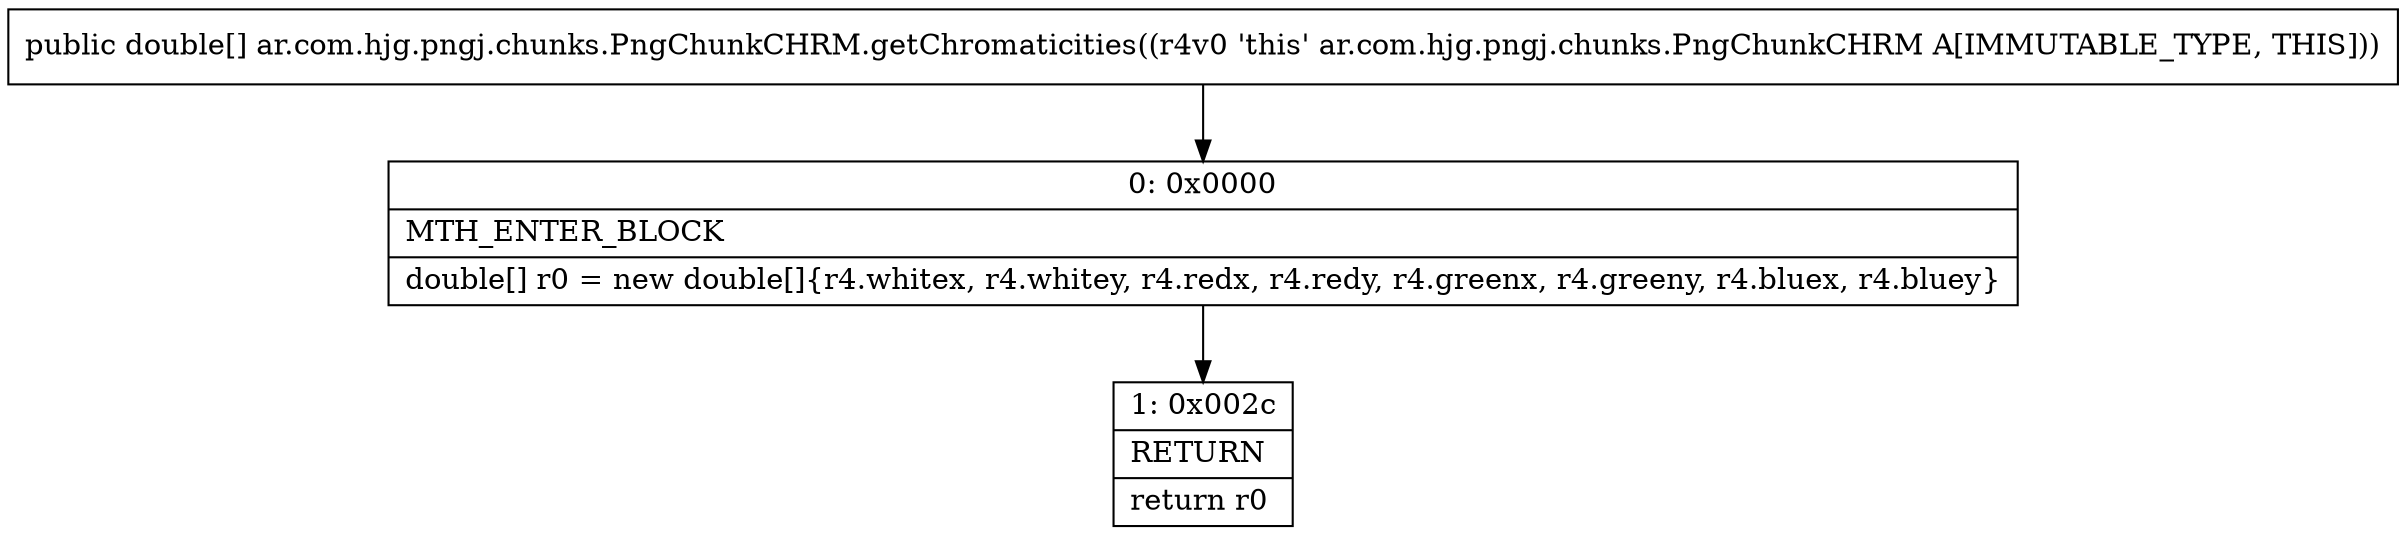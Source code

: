 digraph "CFG forar.com.hjg.pngj.chunks.PngChunkCHRM.getChromaticities()[D" {
Node_0 [shape=record,label="{0\:\ 0x0000|MTH_ENTER_BLOCK\l|double[] r0 = new double[]\{r4.whitex, r4.whitey, r4.redx, r4.redy, r4.greenx, r4.greeny, r4.bluex, r4.bluey\}\l}"];
Node_1 [shape=record,label="{1\:\ 0x002c|RETURN\l|return r0\l}"];
MethodNode[shape=record,label="{public double[] ar.com.hjg.pngj.chunks.PngChunkCHRM.getChromaticities((r4v0 'this' ar.com.hjg.pngj.chunks.PngChunkCHRM A[IMMUTABLE_TYPE, THIS])) }"];
MethodNode -> Node_0;
Node_0 -> Node_1;
}

